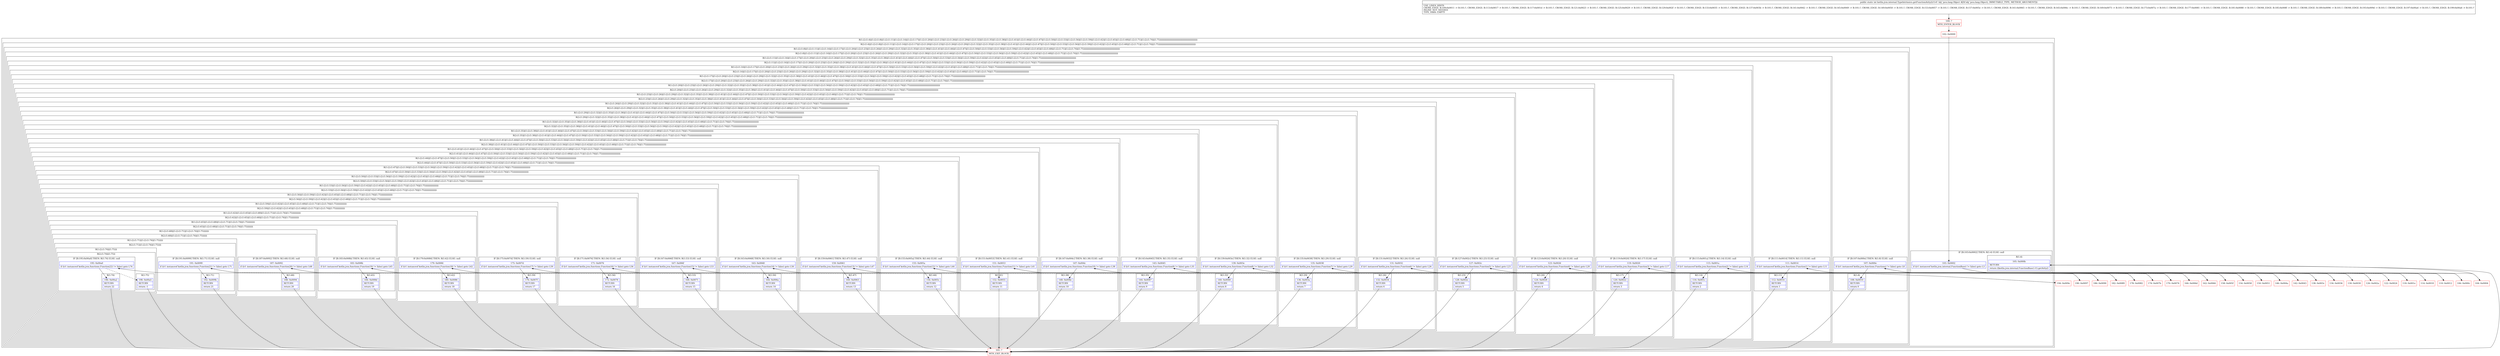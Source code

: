 digraph "CFG forkotlin.jvm.internal.TypeIntrinsics.getFunctionArity(Ljava\/lang\/Object;)I" {
subgraph cluster_Region_571113784 {
label = "R(1:(2:(1:4)|(1:(2:(1:8)|(1:(2:(1:11)|(1:(2:(1:14)|(1:(2:(1:17)|(1:(2:(1:20)|(1:(2:(1:23)|(1:(2:(1:26)|(1:(2:(1:29)|(1:(2:(1:32)|(1:(2:(1:35)|(1:(2:(1:38)|(1:(2:(1:41)|(1:(2:(1:44)|(1:(2:(1:47)|(1:(2:(1:50)|(1:(2:(1:53)|(1:(2:(1:56)|(1:(2:(1:59)|(1:(2:(1:62)|(1:(2:(1:65)|(1:(2:(1:68)|(1:(2:(1:71)|(1:(2:(1:74)|(1:75)))))))))))))))))))))))))))))))))))))))))))))))))";
node [shape=record,color=blue];
subgraph cluster_Region_1924680937 {
label = "R(2:(1:4)|(1:(2:(1:8)|(1:(2:(1:11)|(1:(2:(1:14)|(1:(2:(1:17)|(1:(2:(1:20)|(1:(2:(1:23)|(1:(2:(1:26)|(1:(2:(1:29)|(1:(2:(1:32)|(1:(2:(1:35)|(1:(2:(1:38)|(1:(2:(1:41)|(1:(2:(1:44)|(1:(2:(1:47)|(1:(2:(1:50)|(1:(2:(1:53)|(1:(2:(1:56)|(1:(2:(1:59)|(1:(2:(1:62)|(1:(2:(1:65)|(1:(2:(1:68)|(1:(2:(1:71)|(1:(2:(1:74)|(1:75))))))))))))))))))))))))))))))))))))))))))))))))";
node [shape=record,color=blue];
subgraph cluster_IfRegion_760090918 {
label = "IF [B:103:0x0002] THEN: R(1:4) ELSE: null";
node [shape=record,color=blue];
Node_103 [shape=record,label="{103\:\ 0x0002|if ((r1 instanceof kotlin.jvm.internal.FunctionBase) != false) goto L3\l}"];
subgraph cluster_Region_1190331229 {
label = "R(1:4)";
node [shape=record,color=blue];
Node_105 [shape=record,label="{105\:\ 0x000b|RETURN\l|return ((kotlin.jvm.internal.FunctionBase) r1).getArity()\l}"];
}
}
subgraph cluster_Region_805718522 {
label = "R(1:(2:(1:8)|(1:(2:(1:11)|(1:(2:(1:14)|(1:(2:(1:17)|(1:(2:(1:20)|(1:(2:(1:23)|(1:(2:(1:26)|(1:(2:(1:29)|(1:(2:(1:32)|(1:(2:(1:35)|(1:(2:(1:38)|(1:(2:(1:41)|(1:(2:(1:44)|(1:(2:(1:47)|(1:(2:(1:50)|(1:(2:(1:53)|(1:(2:(1:56)|(1:(2:(1:59)|(1:(2:(1:62)|(1:(2:(1:65)|(1:(2:(1:68)|(1:(2:(1:71)|(1:(2:(1:74)|(1:75)))))))))))))))))))))))))))))))))))))))))))))))";
node [shape=record,color=blue];
subgraph cluster_Region_15303703 {
label = "R(2:(1:8)|(1:(2:(1:11)|(1:(2:(1:14)|(1:(2:(1:17)|(1:(2:(1:20)|(1:(2:(1:23)|(1:(2:(1:26)|(1:(2:(1:29)|(1:(2:(1:32)|(1:(2:(1:35)|(1:(2:(1:38)|(1:(2:(1:41)|(1:(2:(1:44)|(1:(2:(1:47)|(1:(2:(1:50)|(1:(2:(1:53)|(1:(2:(1:56)|(1:(2:(1:59)|(1:(2:(1:62)|(1:(2:(1:65)|(1:(2:(1:68)|(1:(2:(1:71)|(1:(2:(1:74)|(1:75))))))))))))))))))))))))))))))))))))))))))))))";
node [shape=record,color=blue];
subgraph cluster_IfRegion_1576235533 {
label = "IF [B:107:0x000e] THEN: R(1:8) ELSE: null";
node [shape=record,color=blue];
Node_107 [shape=record,label="{107\:\ 0x000e|if ((r1 instanceof kotlin.jvm.functions.Functions) != false) goto L8\l}"];
subgraph cluster_Region_63208197 {
label = "R(1:8)";
node [shape=record,color=blue];
Node_108 [shape=record,label="{108\:\ 0x0010|RETURN\l|return 0\l}"];
}
}
subgraph cluster_Region_17808158 {
label = "R(1:(2:(1:11)|(1:(2:(1:14)|(1:(2:(1:17)|(1:(2:(1:20)|(1:(2:(1:23)|(1:(2:(1:26)|(1:(2:(1:29)|(1:(2:(1:32)|(1:(2:(1:35)|(1:(2:(1:38)|(1:(2:(1:41)|(1:(2:(1:44)|(1:(2:(1:47)|(1:(2:(1:50)|(1:(2:(1:53)|(1:(2:(1:56)|(1:(2:(1:59)|(1:(2:(1:62)|(1:(2:(1:65)|(1:(2:(1:68)|(1:(2:(1:71)|(1:(2:(1:74)|(1:75)))))))))))))))))))))))))))))))))))))))))))))";
node [shape=record,color=blue];
subgraph cluster_Region_1292520980 {
label = "R(2:(1:11)|(1:(2:(1:14)|(1:(2:(1:17)|(1:(2:(1:20)|(1:(2:(1:23)|(1:(2:(1:26)|(1:(2:(1:29)|(1:(2:(1:32)|(1:(2:(1:35)|(1:(2:(1:38)|(1:(2:(1:41)|(1:(2:(1:44)|(1:(2:(1:47)|(1:(2:(1:50)|(1:(2:(1:53)|(1:(2:(1:56)|(1:(2:(1:59)|(1:(2:(1:62)|(1:(2:(1:65)|(1:(2:(1:68)|(1:(2:(1:71)|(1:(2:(1:74)|(1:75))))))))))))))))))))))))))))))))))))))))))))";
node [shape=record,color=blue];
subgraph cluster_IfRegion_196030114 {
label = "IF [B:111:0x0014] THEN: R(1:11) ELSE: null";
node [shape=record,color=blue];
Node_111 [shape=record,label="{111\:\ 0x0014|if ((r1 instanceof kotlin.jvm.functions.Function1) != false) goto L11\l}"];
subgraph cluster_Region_722690177 {
label = "R(1:11)";
node [shape=record,color=blue];
Node_112 [shape=record,label="{112\:\ 0x0016|RETURN\l|return 1\l}"];
}
}
subgraph cluster_Region_1471736246 {
label = "R(1:(2:(1:14)|(1:(2:(1:17)|(1:(2:(1:20)|(1:(2:(1:23)|(1:(2:(1:26)|(1:(2:(1:29)|(1:(2:(1:32)|(1:(2:(1:35)|(1:(2:(1:38)|(1:(2:(1:41)|(1:(2:(1:44)|(1:(2:(1:47)|(1:(2:(1:50)|(1:(2:(1:53)|(1:(2:(1:56)|(1:(2:(1:59)|(1:(2:(1:62)|(1:(2:(1:65)|(1:(2:(1:68)|(1:(2:(1:71)|(1:(2:(1:74)|(1:75)))))))))))))))))))))))))))))))))))))))))))";
node [shape=record,color=blue];
subgraph cluster_Region_1214080955 {
label = "R(2:(1:14)|(1:(2:(1:17)|(1:(2:(1:20)|(1:(2:(1:23)|(1:(2:(1:26)|(1:(2:(1:29)|(1:(2:(1:32)|(1:(2:(1:35)|(1:(2:(1:38)|(1:(2:(1:41)|(1:(2:(1:44)|(1:(2:(1:47)|(1:(2:(1:50)|(1:(2:(1:53)|(1:(2:(1:56)|(1:(2:(1:59)|(1:(2:(1:62)|(1:(2:(1:65)|(1:(2:(1:68)|(1:(2:(1:71)|(1:(2:(1:74)|(1:75))))))))))))))))))))))))))))))))))))))))))";
node [shape=record,color=blue];
subgraph cluster_IfRegion_989170220 {
label = "IF [B:115:0x001a] THEN: R(1:14) ELSE: null";
node [shape=record,color=blue];
Node_115 [shape=record,label="{115\:\ 0x001a|if ((r1 instanceof kotlin.jvm.functions.Function2) != false) goto L14\l}"];
subgraph cluster_Region_181596827 {
label = "R(1:14)";
node [shape=record,color=blue];
Node_116 [shape=record,label="{116\:\ 0x001c|RETURN\l|return 2\l}"];
}
}
subgraph cluster_Region_439836462 {
label = "R(1:(2:(1:17)|(1:(2:(1:20)|(1:(2:(1:23)|(1:(2:(1:26)|(1:(2:(1:29)|(1:(2:(1:32)|(1:(2:(1:35)|(1:(2:(1:38)|(1:(2:(1:41)|(1:(2:(1:44)|(1:(2:(1:47)|(1:(2:(1:50)|(1:(2:(1:53)|(1:(2:(1:56)|(1:(2:(1:59)|(1:(2:(1:62)|(1:(2:(1:65)|(1:(2:(1:68)|(1:(2:(1:71)|(1:(2:(1:74)|(1:75)))))))))))))))))))))))))))))))))))))))))";
node [shape=record,color=blue];
subgraph cluster_Region_972325740 {
label = "R(2:(1:17)|(1:(2:(1:20)|(1:(2:(1:23)|(1:(2:(1:26)|(1:(2:(1:29)|(1:(2:(1:32)|(1:(2:(1:35)|(1:(2:(1:38)|(1:(2:(1:41)|(1:(2:(1:44)|(1:(2:(1:47)|(1:(2:(1:50)|(1:(2:(1:53)|(1:(2:(1:56)|(1:(2:(1:59)|(1:(2:(1:62)|(1:(2:(1:65)|(1:(2:(1:68)|(1:(2:(1:71)|(1:(2:(1:74)|(1:75))))))))))))))))))))))))))))))))))))))))";
node [shape=record,color=blue];
subgraph cluster_IfRegion_801561236 {
label = "IF [B:119:0x0020] THEN: R(1:17) ELSE: null";
node [shape=record,color=blue];
Node_119 [shape=record,label="{119\:\ 0x0020|if ((r1 instanceof kotlin.jvm.functions.Function3) != false) goto L17\l}"];
subgraph cluster_Region_840807389 {
label = "R(1:17)";
node [shape=record,color=blue];
Node_120 [shape=record,label="{120\:\ 0x0022|RETURN\l|return 3\l}"];
}
}
subgraph cluster_Region_309544095 {
label = "R(1:(2:(1:20)|(1:(2:(1:23)|(1:(2:(1:26)|(1:(2:(1:29)|(1:(2:(1:32)|(1:(2:(1:35)|(1:(2:(1:38)|(1:(2:(1:41)|(1:(2:(1:44)|(1:(2:(1:47)|(1:(2:(1:50)|(1:(2:(1:53)|(1:(2:(1:56)|(1:(2:(1:59)|(1:(2:(1:62)|(1:(2:(1:65)|(1:(2:(1:68)|(1:(2:(1:71)|(1:(2:(1:74)|(1:75)))))))))))))))))))))))))))))))))))))))";
node [shape=record,color=blue];
subgraph cluster_Region_260131422 {
label = "R(2:(1:20)|(1:(2:(1:23)|(1:(2:(1:26)|(1:(2:(1:29)|(1:(2:(1:32)|(1:(2:(1:35)|(1:(2:(1:38)|(1:(2:(1:41)|(1:(2:(1:44)|(1:(2:(1:47)|(1:(2:(1:50)|(1:(2:(1:53)|(1:(2:(1:56)|(1:(2:(1:59)|(1:(2:(1:62)|(1:(2:(1:65)|(1:(2:(1:68)|(1:(2:(1:71)|(1:(2:(1:74)|(1:75))))))))))))))))))))))))))))))))))))))";
node [shape=record,color=blue];
subgraph cluster_IfRegion_378151744 {
label = "IF [B:123:0x0026] THEN: R(1:20) ELSE: null";
node [shape=record,color=blue];
Node_123 [shape=record,label="{123\:\ 0x0026|if ((r1 instanceof kotlin.jvm.functions.Function4) != false) goto L20\l}"];
subgraph cluster_Region_1230436631 {
label = "R(1:20)";
node [shape=record,color=blue];
Node_124 [shape=record,label="{124\:\ 0x0028|RETURN\l|return 4\l}"];
}
}
subgraph cluster_Region_1099504414 {
label = "R(1:(2:(1:23)|(1:(2:(1:26)|(1:(2:(1:29)|(1:(2:(1:32)|(1:(2:(1:35)|(1:(2:(1:38)|(1:(2:(1:41)|(1:(2:(1:44)|(1:(2:(1:47)|(1:(2:(1:50)|(1:(2:(1:53)|(1:(2:(1:56)|(1:(2:(1:59)|(1:(2:(1:62)|(1:(2:(1:65)|(1:(2:(1:68)|(1:(2:(1:71)|(1:(2:(1:74)|(1:75)))))))))))))))))))))))))))))))))))))";
node [shape=record,color=blue];
subgraph cluster_Region_1147103947 {
label = "R(2:(1:23)|(1:(2:(1:26)|(1:(2:(1:29)|(1:(2:(1:32)|(1:(2:(1:35)|(1:(2:(1:38)|(1:(2:(1:41)|(1:(2:(1:44)|(1:(2:(1:47)|(1:(2:(1:50)|(1:(2:(1:53)|(1:(2:(1:56)|(1:(2:(1:59)|(1:(2:(1:62)|(1:(2:(1:65)|(1:(2:(1:68)|(1:(2:(1:71)|(1:(2:(1:74)|(1:75))))))))))))))))))))))))))))))))))))";
node [shape=record,color=blue];
subgraph cluster_IfRegion_59293987 {
label = "IF [B:127:0x002c] THEN: R(1:23) ELSE: null";
node [shape=record,color=blue];
Node_127 [shape=record,label="{127\:\ 0x002c|if ((r1 instanceof kotlin.jvm.functions.Function5) != false) goto L23\l}"];
subgraph cluster_Region_2112359940 {
label = "R(1:23)";
node [shape=record,color=blue];
Node_128 [shape=record,label="{128\:\ 0x002e|RETURN\l|return 5\l}"];
}
}
subgraph cluster_Region_1949350732 {
label = "R(1:(2:(1:26)|(1:(2:(1:29)|(1:(2:(1:32)|(1:(2:(1:35)|(1:(2:(1:38)|(1:(2:(1:41)|(1:(2:(1:44)|(1:(2:(1:47)|(1:(2:(1:50)|(1:(2:(1:53)|(1:(2:(1:56)|(1:(2:(1:59)|(1:(2:(1:62)|(1:(2:(1:65)|(1:(2:(1:68)|(1:(2:(1:71)|(1:(2:(1:74)|(1:75)))))))))))))))))))))))))))))))))))";
node [shape=record,color=blue];
subgraph cluster_Region_1258724915 {
label = "R(2:(1:26)|(1:(2:(1:29)|(1:(2:(1:32)|(1:(2:(1:35)|(1:(2:(1:38)|(1:(2:(1:41)|(1:(2:(1:44)|(1:(2:(1:47)|(1:(2:(1:50)|(1:(2:(1:53)|(1:(2:(1:56)|(1:(2:(1:59)|(1:(2:(1:62)|(1:(2:(1:65)|(1:(2:(1:68)|(1:(2:(1:71)|(1:(2:(1:74)|(1:75))))))))))))))))))))))))))))))))))";
node [shape=record,color=blue];
subgraph cluster_IfRegion_239263657 {
label = "IF [B:131:0x0032] THEN: R(1:26) ELSE: null";
node [shape=record,color=blue];
Node_131 [shape=record,label="{131\:\ 0x0032|if ((r1 instanceof kotlin.jvm.functions.Function6) != false) goto L26\l}"];
subgraph cluster_Region_870803531 {
label = "R(1:26)";
node [shape=record,color=blue];
Node_132 [shape=record,label="{132\:\ 0x0034|RETURN\l|return 6\l}"];
}
}
subgraph cluster_Region_1115447200 {
label = "R(1:(2:(1:29)|(1:(2:(1:32)|(1:(2:(1:35)|(1:(2:(1:38)|(1:(2:(1:41)|(1:(2:(1:44)|(1:(2:(1:47)|(1:(2:(1:50)|(1:(2:(1:53)|(1:(2:(1:56)|(1:(2:(1:59)|(1:(2:(1:62)|(1:(2:(1:65)|(1:(2:(1:68)|(1:(2:(1:71)|(1:(2:(1:74)|(1:75)))))))))))))))))))))))))))))))))";
node [shape=record,color=blue];
subgraph cluster_Region_1031055066 {
label = "R(2:(1:29)|(1:(2:(1:32)|(1:(2:(1:35)|(1:(2:(1:38)|(1:(2:(1:41)|(1:(2:(1:44)|(1:(2:(1:47)|(1:(2:(1:50)|(1:(2:(1:53)|(1:(2:(1:56)|(1:(2:(1:59)|(1:(2:(1:62)|(1:(2:(1:65)|(1:(2:(1:68)|(1:(2:(1:71)|(1:(2:(1:74)|(1:75))))))))))))))))))))))))))))))))";
node [shape=record,color=blue];
subgraph cluster_IfRegion_634624330 {
label = "IF [B:135:0x0038] THEN: R(1:29) ELSE: null";
node [shape=record,color=blue];
Node_135 [shape=record,label="{135\:\ 0x0038|if ((r1 instanceof kotlin.jvm.functions.Function7) != false) goto L29\l}"];
subgraph cluster_Region_763238539 {
label = "R(1:29)";
node [shape=record,color=blue];
Node_136 [shape=record,label="{136\:\ 0x003a|RETURN\l|return 7\l}"];
}
}
subgraph cluster_Region_224383963 {
label = "R(1:(2:(1:32)|(1:(2:(1:35)|(1:(2:(1:38)|(1:(2:(1:41)|(1:(2:(1:44)|(1:(2:(1:47)|(1:(2:(1:50)|(1:(2:(1:53)|(1:(2:(1:56)|(1:(2:(1:59)|(1:(2:(1:62)|(1:(2:(1:65)|(1:(2:(1:68)|(1:(2:(1:71)|(1:(2:(1:74)|(1:75)))))))))))))))))))))))))))))))";
node [shape=record,color=blue];
subgraph cluster_Region_352708316 {
label = "R(2:(1:32)|(1:(2:(1:35)|(1:(2:(1:38)|(1:(2:(1:41)|(1:(2:(1:44)|(1:(2:(1:47)|(1:(2:(1:50)|(1:(2:(1:53)|(1:(2:(1:56)|(1:(2:(1:59)|(1:(2:(1:62)|(1:(2:(1:65)|(1:(2:(1:68)|(1:(2:(1:71)|(1:(2:(1:74)|(1:75))))))))))))))))))))))))))))))";
node [shape=record,color=blue];
subgraph cluster_IfRegion_740635903 {
label = "IF [B:139:0x003e] THEN: R(1:32) ELSE: null";
node [shape=record,color=blue];
Node_139 [shape=record,label="{139\:\ 0x003e|if ((r1 instanceof kotlin.jvm.functions.Function8) != false) goto L32\l}"];
subgraph cluster_Region_1908591536 {
label = "R(1:32)";
node [shape=record,color=blue];
Node_140 [shape=record,label="{140\:\ 0x0040|RETURN\l|return 8\l}"];
}
}
subgraph cluster_Region_49287000 {
label = "R(1:(2:(1:35)|(1:(2:(1:38)|(1:(2:(1:41)|(1:(2:(1:44)|(1:(2:(1:47)|(1:(2:(1:50)|(1:(2:(1:53)|(1:(2:(1:56)|(1:(2:(1:59)|(1:(2:(1:62)|(1:(2:(1:65)|(1:(2:(1:68)|(1:(2:(1:71)|(1:(2:(1:74)|(1:75)))))))))))))))))))))))))))))";
node [shape=record,color=blue];
subgraph cluster_Region_955853532 {
label = "R(2:(1:35)|(1:(2:(1:38)|(1:(2:(1:41)|(1:(2:(1:44)|(1:(2:(1:47)|(1:(2:(1:50)|(1:(2:(1:53)|(1:(2:(1:56)|(1:(2:(1:59)|(1:(2:(1:62)|(1:(2:(1:65)|(1:(2:(1:68)|(1:(2:(1:71)|(1:(2:(1:74)|(1:75))))))))))))))))))))))))))))";
node [shape=record,color=blue];
subgraph cluster_IfRegion_1031697392 {
label = "IF [B:143:0x0045] THEN: R(1:35) ELSE: null";
node [shape=record,color=blue];
Node_143 [shape=record,label="{143\:\ 0x0045|if ((r1 instanceof kotlin.jvm.functions.Function9) != false) goto L35\l}"];
subgraph cluster_Region_1518776484 {
label = "R(1:35)";
node [shape=record,color=blue];
Node_144 [shape=record,label="{144\:\ 0x0047|RETURN\l|return 9\l}"];
}
}
subgraph cluster_Region_1477373539 {
label = "R(1:(2:(1:38)|(1:(2:(1:41)|(1:(2:(1:44)|(1:(2:(1:47)|(1:(2:(1:50)|(1:(2:(1:53)|(1:(2:(1:56)|(1:(2:(1:59)|(1:(2:(1:62)|(1:(2:(1:65)|(1:(2:(1:68)|(1:(2:(1:71)|(1:(2:(1:74)|(1:75)))))))))))))))))))))))))))";
node [shape=record,color=blue];
subgraph cluster_Region_701534324 {
label = "R(2:(1:38)|(1:(2:(1:41)|(1:(2:(1:44)|(1:(2:(1:47)|(1:(2:(1:50)|(1:(2:(1:53)|(1:(2:(1:56)|(1:(2:(1:59)|(1:(2:(1:62)|(1:(2:(1:65)|(1:(2:(1:68)|(1:(2:(1:71)|(1:(2:(1:74)|(1:75))))))))))))))))))))))))))";
node [shape=record,color=blue];
subgraph cluster_IfRegion_1736415053 {
label = "IF [B:147:0x004c] THEN: R(1:38) ELSE: null";
node [shape=record,color=blue];
Node_147 [shape=record,label="{147\:\ 0x004c|if ((r1 instanceof kotlin.jvm.functions.Function10) != false) goto L38\l}"];
subgraph cluster_Region_143857814 {
label = "R(1:38)";
node [shape=record,color=blue];
Node_148 [shape=record,label="{148\:\ 0x004e|RETURN\l|return 10\l}"];
}
}
subgraph cluster_Region_658608657 {
label = "R(1:(2:(1:41)|(1:(2:(1:44)|(1:(2:(1:47)|(1:(2:(1:50)|(1:(2:(1:53)|(1:(2:(1:56)|(1:(2:(1:59)|(1:(2:(1:62)|(1:(2:(1:65)|(1:(2:(1:68)|(1:(2:(1:71)|(1:(2:(1:74)|(1:75)))))))))))))))))))))))))";
node [shape=record,color=blue];
subgraph cluster_Region_171959741 {
label = "R(2:(1:41)|(1:(2:(1:44)|(1:(2:(1:47)|(1:(2:(1:50)|(1:(2:(1:53)|(1:(2:(1:56)|(1:(2:(1:59)|(1:(2:(1:62)|(1:(2:(1:65)|(1:(2:(1:68)|(1:(2:(1:71)|(1:(2:(1:74)|(1:75))))))))))))))))))))))))";
node [shape=record,color=blue];
subgraph cluster_IfRegion_300011080 {
label = "IF [B:151:0x0053] THEN: R(1:41) ELSE: null";
node [shape=record,color=blue];
Node_151 [shape=record,label="{151\:\ 0x0053|if ((r1 instanceof kotlin.jvm.functions.Function11) != false) goto L41\l}"];
subgraph cluster_Region_19276618 {
label = "R(1:41)";
node [shape=record,color=blue];
Node_152 [shape=record,label="{152\:\ 0x0055|RETURN\l|return 11\l}"];
}
}
subgraph cluster_Region_710731877 {
label = "R(1:(2:(1:44)|(1:(2:(1:47)|(1:(2:(1:50)|(1:(2:(1:53)|(1:(2:(1:56)|(1:(2:(1:59)|(1:(2:(1:62)|(1:(2:(1:65)|(1:(2:(1:68)|(1:(2:(1:71)|(1:(2:(1:74)|(1:75)))))))))))))))))))))))";
node [shape=record,color=blue];
subgraph cluster_Region_1597760158 {
label = "R(2:(1:44)|(1:(2:(1:47)|(1:(2:(1:50)|(1:(2:(1:53)|(1:(2:(1:56)|(1:(2:(1:59)|(1:(2:(1:62)|(1:(2:(1:65)|(1:(2:(1:68)|(1:(2:(1:71)|(1:(2:(1:74)|(1:75))))))))))))))))))))))";
node [shape=record,color=blue];
subgraph cluster_IfRegion_1077404863 {
label = "IF [B:155:0x005a] THEN: R(1:44) ELSE: null";
node [shape=record,color=blue];
Node_155 [shape=record,label="{155\:\ 0x005a|if ((r1 instanceof kotlin.jvm.functions.Function12) != false) goto L44\l}"];
subgraph cluster_Region_1882956672 {
label = "R(1:44)";
node [shape=record,color=blue];
Node_156 [shape=record,label="{156\:\ 0x005c|RETURN\l|return 12\l}"];
}
}
subgraph cluster_Region_1030320674 {
label = "R(1:(2:(1:47)|(1:(2:(1:50)|(1:(2:(1:53)|(1:(2:(1:56)|(1:(2:(1:59)|(1:(2:(1:62)|(1:(2:(1:65)|(1:(2:(1:68)|(1:(2:(1:71)|(1:(2:(1:74)|(1:75)))))))))))))))))))))";
node [shape=record,color=blue];
subgraph cluster_Region_1028016131 {
label = "R(2:(1:47)|(1:(2:(1:50)|(1:(2:(1:53)|(1:(2:(1:56)|(1:(2:(1:59)|(1:(2:(1:62)|(1:(2:(1:65)|(1:(2:(1:68)|(1:(2:(1:71)|(1:(2:(1:74)|(1:75))))))))))))))))))))";
node [shape=record,color=blue];
subgraph cluster_IfRegion_1118519560 {
label = "IF [B:159:0x0061] THEN: R(1:47) ELSE: null";
node [shape=record,color=blue];
Node_159 [shape=record,label="{159\:\ 0x0061|if ((r1 instanceof kotlin.jvm.functions.Function13) != false) goto L47\l}"];
subgraph cluster_Region_1864490366 {
label = "R(1:47)";
node [shape=record,color=blue];
Node_160 [shape=record,label="{160\:\ 0x0063|RETURN\l|return 13\l}"];
}
}
subgraph cluster_Region_430918362 {
label = "R(1:(2:(1:50)|(1:(2:(1:53)|(1:(2:(1:56)|(1:(2:(1:59)|(1:(2:(1:62)|(1:(2:(1:65)|(1:(2:(1:68)|(1:(2:(1:71)|(1:(2:(1:74)|(1:75)))))))))))))))))))";
node [shape=record,color=blue];
subgraph cluster_Region_379985852 {
label = "R(2:(1:50)|(1:(2:(1:53)|(1:(2:(1:56)|(1:(2:(1:59)|(1:(2:(1:62)|(1:(2:(1:65)|(1:(2:(1:68)|(1:(2:(1:71)|(1:(2:(1:74)|(1:75))))))))))))))))))";
node [shape=record,color=blue];
subgraph cluster_IfRegion_245219169 {
label = "IF [B:163:0x0068] THEN: R(1:50) ELSE: null";
node [shape=record,color=blue];
Node_163 [shape=record,label="{163\:\ 0x0068|if ((r1 instanceof kotlin.jvm.functions.Function14) != false) goto L50\l}"];
subgraph cluster_Region_1865828833 {
label = "R(1:50)";
node [shape=record,color=blue];
Node_164 [shape=record,label="{164\:\ 0x006a|RETURN\l|return 14\l}"];
}
}
subgraph cluster_Region_212612935 {
label = "R(1:(2:(1:53)|(1:(2:(1:56)|(1:(2:(1:59)|(1:(2:(1:62)|(1:(2:(1:65)|(1:(2:(1:68)|(1:(2:(1:71)|(1:(2:(1:74)|(1:75)))))))))))))))))";
node [shape=record,color=blue];
subgraph cluster_Region_718373521 {
label = "R(2:(1:53)|(1:(2:(1:56)|(1:(2:(1:59)|(1:(2:(1:62)|(1:(2:(1:65)|(1:(2:(1:68)|(1:(2:(1:71)|(1:(2:(1:74)|(1:75))))))))))))))))";
node [shape=record,color=blue];
subgraph cluster_IfRegion_1238648349 {
label = "IF [B:167:0x006f] THEN: R(1:53) ELSE: null";
node [shape=record,color=blue];
Node_167 [shape=record,label="{167\:\ 0x006f|if ((r1 instanceof kotlin.jvm.functions.Function15) != false) goto L53\l}"];
subgraph cluster_Region_351299463 {
label = "R(1:53)";
node [shape=record,color=blue];
Node_168 [shape=record,label="{168\:\ 0x0071|RETURN\l|return 15\l}"];
}
}
subgraph cluster_Region_2030791761 {
label = "R(1:(2:(1:56)|(1:(2:(1:59)|(1:(2:(1:62)|(1:(2:(1:65)|(1:(2:(1:68)|(1:(2:(1:71)|(1:(2:(1:74)|(1:75)))))))))))))))";
node [shape=record,color=blue];
subgraph cluster_Region_1609084139 {
label = "R(2:(1:56)|(1:(2:(1:59)|(1:(2:(1:62)|(1:(2:(1:65)|(1:(2:(1:68)|(1:(2:(1:71)|(1:(2:(1:74)|(1:75))))))))))))))";
node [shape=record,color=blue];
subgraph cluster_IfRegion_879226277 {
label = "IF [B:171:0x0076] THEN: R(1:56) ELSE: null";
node [shape=record,color=blue];
Node_171 [shape=record,label="{171\:\ 0x0076|if ((r1 instanceof kotlin.jvm.functions.Function16) != false) goto L56\l}"];
subgraph cluster_Region_599554289 {
label = "R(1:56)";
node [shape=record,color=blue];
Node_172 [shape=record,label="{172\:\ 0x0078|RETURN\l|return 16\l}"];
}
}
subgraph cluster_Region_33026355 {
label = "R(1:(2:(1:59)|(1:(2:(1:62)|(1:(2:(1:65)|(1:(2:(1:68)|(1:(2:(1:71)|(1:(2:(1:74)|(1:75)))))))))))))";
node [shape=record,color=blue];
subgraph cluster_Region_459442706 {
label = "R(2:(1:59)|(1:(2:(1:62)|(1:(2:(1:65)|(1:(2:(1:68)|(1:(2:(1:71)|(1:(2:(1:74)|(1:75))))))))))))";
node [shape=record,color=blue];
subgraph cluster_IfRegion_274941470 {
label = "IF [B:175:0x007d] THEN: R(1:59) ELSE: null";
node [shape=record,color=blue];
Node_175 [shape=record,label="{175\:\ 0x007d|if ((r1 instanceof kotlin.jvm.functions.Function17) != false) goto L59\l}"];
subgraph cluster_Region_1356386067 {
label = "R(1:59)";
node [shape=record,color=blue];
Node_176 [shape=record,label="{176\:\ 0x007f|RETURN\l|return 17\l}"];
}
}
subgraph cluster_Region_1847116370 {
label = "R(1:(2:(1:62)|(1:(2:(1:65)|(1:(2:(1:68)|(1:(2:(1:71)|(1:(2:(1:74)|(1:75)))))))))))";
node [shape=record,color=blue];
subgraph cluster_Region_1629874073 {
label = "R(2:(1:62)|(1:(2:(1:65)|(1:(2:(1:68)|(1:(2:(1:71)|(1:(2:(1:74)|(1:75))))))))))";
node [shape=record,color=blue];
subgraph cluster_IfRegion_1803292181 {
label = "IF [B:179:0x0084] THEN: R(1:62) ELSE: null";
node [shape=record,color=blue];
Node_179 [shape=record,label="{179\:\ 0x0084|if ((r1 instanceof kotlin.jvm.functions.Function18) != false) goto L62\l}"];
subgraph cluster_Region_2110452798 {
label = "R(1:62)";
node [shape=record,color=blue];
Node_180 [shape=record,label="{180\:\ 0x0086|RETURN\l|return 18\l}"];
}
}
subgraph cluster_Region_1432920967 {
label = "R(1:(2:(1:65)|(1:(2:(1:68)|(1:(2:(1:71)|(1:(2:(1:74)|(1:75)))))))))";
node [shape=record,color=blue];
subgraph cluster_Region_457150364 {
label = "R(2:(1:65)|(1:(2:(1:68)|(1:(2:(1:71)|(1:(2:(1:74)|(1:75))))))))";
node [shape=record,color=blue];
subgraph cluster_IfRegion_280507976 {
label = "IF [B:183:0x008b] THEN: R(1:65) ELSE: null";
node [shape=record,color=blue];
Node_183 [shape=record,label="{183\:\ 0x008b|if ((r1 instanceof kotlin.jvm.functions.Function19) != false) goto L65\l}"];
subgraph cluster_Region_989420389 {
label = "R(1:65)";
node [shape=record,color=blue];
Node_184 [shape=record,label="{184\:\ 0x008d|RETURN\l|return 19\l}"];
}
}
subgraph cluster_Region_706589478 {
label = "R(1:(2:(1:68)|(1:(2:(1:71)|(1:(2:(1:74)|(1:75)))))))";
node [shape=record,color=blue];
subgraph cluster_Region_1295616662 {
label = "R(2:(1:68)|(1:(2:(1:71)|(1:(2:(1:74)|(1:75))))))";
node [shape=record,color=blue];
subgraph cluster_IfRegion_484634383 {
label = "IF [B:187:0x0092] THEN: R(1:68) ELSE: null";
node [shape=record,color=blue];
Node_187 [shape=record,label="{187\:\ 0x0092|if ((r1 instanceof kotlin.jvm.functions.Function20) != false) goto L68\l}"];
subgraph cluster_Region_1815133573 {
label = "R(1:68)";
node [shape=record,color=blue];
Node_188 [shape=record,label="{188\:\ 0x0094|RETURN\l|return 20\l}"];
}
}
subgraph cluster_Region_737388454 {
label = "R(1:(2:(1:71)|(1:(2:(1:74)|(1:75)))))";
node [shape=record,color=blue];
subgraph cluster_Region_715122036 {
label = "R(2:(1:71)|(1:(2:(1:74)|(1:75))))";
node [shape=record,color=blue];
subgraph cluster_IfRegion_554630591 {
label = "IF [B:191:0x0099] THEN: R(1:71) ELSE: null";
node [shape=record,color=blue];
Node_191 [shape=record,label="{191\:\ 0x0099|if ((r1 instanceof kotlin.jvm.functions.Function21) != false) goto L71\l}"];
subgraph cluster_Region_1220255886 {
label = "R(1:71)";
node [shape=record,color=blue];
Node_192 [shape=record,label="{192\:\ 0x009b|RETURN\l|return 21\l}"];
}
}
subgraph cluster_Region_2118377640 {
label = "R(1:(2:(1:74)|(1:75)))";
node [shape=record,color=blue];
subgraph cluster_Region_732040785 {
label = "R(2:(1:74)|(1:75))";
node [shape=record,color=blue];
subgraph cluster_IfRegion_2107112863 {
label = "IF [B:195:0x00a0] THEN: R(1:74) ELSE: null";
node [shape=record,color=blue];
Node_195 [shape=record,label="{195\:\ 0x00a0|if ((r1 instanceof kotlin.jvm.functions.Function22) != false) goto L74\l}"];
subgraph cluster_Region_1748868467 {
label = "R(1:74)";
node [shape=record,color=blue];
Node_196 [shape=record,label="{196\:\ 0x00a2|RETURN\l|return 22\l}"];
}
}
subgraph cluster_Region_161117820 {
label = "R(1:75)";
node [shape=record,color=blue];
Node_198 [shape=record,label="{198\:\ 0x00a5|RETURN\l|return \-1\l}"];
}
}
}
}
}
}
}
}
}
}
}
}
}
}
}
}
}
}
}
}
}
}
}
}
}
}
}
}
}
}
}
}
}
}
}
}
}
}
}
}
}
}
}
}
}
}
}
}
}
Node_100 [shape=record,color=red,label="{100\:\ ?|MTH_ENTER_BLOCK\l}"];
Node_102 [shape=record,color=red,label="{102\:\ 0x0000}"];
Node_104 [shape=record,color=red,label="{104\:\ 0x0004}"];
Node_101 [shape=record,color=red,label="{101\:\ ?|MTH_EXIT_BLOCK\l}"];
Node_106 [shape=record,color=red,label="{106\:\ 0x000c}"];
Node_110 [shape=record,color=red,label="{110\:\ 0x0012}"];
Node_114 [shape=record,color=red,label="{114\:\ 0x0018}"];
Node_118 [shape=record,color=red,label="{118\:\ 0x001e}"];
Node_122 [shape=record,color=red,label="{122\:\ 0x0024}"];
Node_126 [shape=record,color=red,label="{126\:\ 0x002a}"];
Node_130 [shape=record,color=red,label="{130\:\ 0x0030}"];
Node_134 [shape=record,color=red,label="{134\:\ 0x0036}"];
Node_138 [shape=record,color=red,label="{138\:\ 0x003c}"];
Node_142 [shape=record,color=red,label="{142\:\ 0x0043}"];
Node_146 [shape=record,color=red,label="{146\:\ 0x004a}"];
Node_150 [shape=record,color=red,label="{150\:\ 0x0051}"];
Node_154 [shape=record,color=red,label="{154\:\ 0x0058}"];
Node_158 [shape=record,color=red,label="{158\:\ 0x005f}"];
Node_162 [shape=record,color=red,label="{162\:\ 0x0066}"];
Node_166 [shape=record,color=red,label="{166\:\ 0x006d}"];
Node_170 [shape=record,color=red,label="{170\:\ 0x0074}"];
Node_174 [shape=record,color=red,label="{174\:\ 0x007b}"];
Node_178 [shape=record,color=red,label="{178\:\ 0x0082}"];
Node_182 [shape=record,color=red,label="{182\:\ 0x0089}"];
Node_186 [shape=record,color=red,label="{186\:\ 0x0090}"];
Node_190 [shape=record,color=red,label="{190\:\ 0x0097}"];
Node_194 [shape=record,color=red,label="{194\:\ 0x009e}"];
MethodNode[shape=record,label="{public static int kotlin.jvm.internal.TypeIntrinsics.getFunctionArity((r1v0 'obj' java.lang.Object A[D('obj' java.lang.Object), IMMUTABLE_TYPE, METHOD_ARGUMENT]))  | USE_LINES_HINTS\lCROSS_EDGE: B:109:0x0011 \-\> B:101:?, CROSS_EDGE: B:113:0x0017 \-\> B:101:?, CROSS_EDGE: B:117:0x001d \-\> B:101:?, CROSS_EDGE: B:121:0x0023 \-\> B:101:?, CROSS_EDGE: B:125:0x0029 \-\> B:101:?, CROSS_EDGE: B:129:0x002f \-\> B:101:?, CROSS_EDGE: B:133:0x0035 \-\> B:101:?, CROSS_EDGE: B:137:0x003b \-\> B:101:?, CROSS_EDGE: B:141:0x0042 \-\> B:101:?, CROSS_EDGE: B:145:0x0049 \-\> B:101:?, CROSS_EDGE: B:149:0x0050 \-\> B:101:?, CROSS_EDGE: B:153:0x0057 \-\> B:101:?, CROSS_EDGE: B:157:0x005e \-\> B:101:?, CROSS_EDGE: B:161:0x0065 \-\> B:101:?, CROSS_EDGE: B:165:0x006c \-\> B:101:?, CROSS_EDGE: B:169:0x0073 \-\> B:101:?, CROSS_EDGE: B:173:0x007a \-\> B:101:?, CROSS_EDGE: B:177:0x0081 \-\> B:101:?, CROSS_EDGE: B:181:0x0088 \-\> B:101:?, CROSS_EDGE: B:185:0x008f \-\> B:101:?, CROSS_EDGE: B:189:0x0096 \-\> B:101:?, CROSS_EDGE: B:193:0x009d \-\> B:101:?, CROSS_EDGE: B:197:0x00a4 \-\> B:101:?, CROSS_EDGE: B:199:0x00a6 \-\> B:101:?\lINLINE_NOT_NEEDED\lTYPE_VARS: EMPTY\l}"];
MethodNode -> Node_100;Node_103 -> Node_104;
Node_103 -> Node_106[style=dashed];
Node_105 -> Node_101;
Node_107 -> Node_108;
Node_107 -> Node_110[style=dashed];
Node_108 -> Node_101;
Node_111 -> Node_112;
Node_111 -> Node_114[style=dashed];
Node_112 -> Node_101;
Node_115 -> Node_116;
Node_115 -> Node_118[style=dashed];
Node_116 -> Node_101;
Node_119 -> Node_120;
Node_119 -> Node_122[style=dashed];
Node_120 -> Node_101;
Node_123 -> Node_124;
Node_123 -> Node_126[style=dashed];
Node_124 -> Node_101;
Node_127 -> Node_128;
Node_127 -> Node_130[style=dashed];
Node_128 -> Node_101;
Node_131 -> Node_132;
Node_131 -> Node_134[style=dashed];
Node_132 -> Node_101;
Node_135 -> Node_136;
Node_135 -> Node_138[style=dashed];
Node_136 -> Node_101;
Node_139 -> Node_140;
Node_139 -> Node_142[style=dashed];
Node_140 -> Node_101;
Node_143 -> Node_144;
Node_143 -> Node_146[style=dashed];
Node_144 -> Node_101;
Node_147 -> Node_148;
Node_147 -> Node_150[style=dashed];
Node_148 -> Node_101;
Node_151 -> Node_152;
Node_151 -> Node_154[style=dashed];
Node_152 -> Node_101;
Node_155 -> Node_156;
Node_155 -> Node_158[style=dashed];
Node_156 -> Node_101;
Node_159 -> Node_160;
Node_159 -> Node_162[style=dashed];
Node_160 -> Node_101;
Node_163 -> Node_164;
Node_163 -> Node_166[style=dashed];
Node_164 -> Node_101;
Node_167 -> Node_168;
Node_167 -> Node_170[style=dashed];
Node_168 -> Node_101;
Node_171 -> Node_172;
Node_171 -> Node_174[style=dashed];
Node_172 -> Node_101;
Node_175 -> Node_176;
Node_175 -> Node_178[style=dashed];
Node_176 -> Node_101;
Node_179 -> Node_180;
Node_179 -> Node_182[style=dashed];
Node_180 -> Node_101;
Node_183 -> Node_184;
Node_183 -> Node_186[style=dashed];
Node_184 -> Node_101;
Node_187 -> Node_188;
Node_187 -> Node_190[style=dashed];
Node_188 -> Node_101;
Node_191 -> Node_192;
Node_191 -> Node_194[style=dashed];
Node_192 -> Node_101;
Node_195 -> Node_196;
Node_195 -> Node_198[style=dashed];
Node_196 -> Node_101;
Node_198 -> Node_101;
Node_100 -> Node_102;
Node_102 -> Node_103;
Node_104 -> Node_105;
Node_106 -> Node_107;
Node_110 -> Node_111;
Node_114 -> Node_115;
Node_118 -> Node_119;
Node_122 -> Node_123;
Node_126 -> Node_127;
Node_130 -> Node_131;
Node_134 -> Node_135;
Node_138 -> Node_139;
Node_142 -> Node_143;
Node_146 -> Node_147;
Node_150 -> Node_151;
Node_154 -> Node_155;
Node_158 -> Node_159;
Node_162 -> Node_163;
Node_166 -> Node_167;
Node_170 -> Node_171;
Node_174 -> Node_175;
Node_178 -> Node_179;
Node_182 -> Node_183;
Node_186 -> Node_187;
Node_190 -> Node_191;
Node_194 -> Node_195;
}

